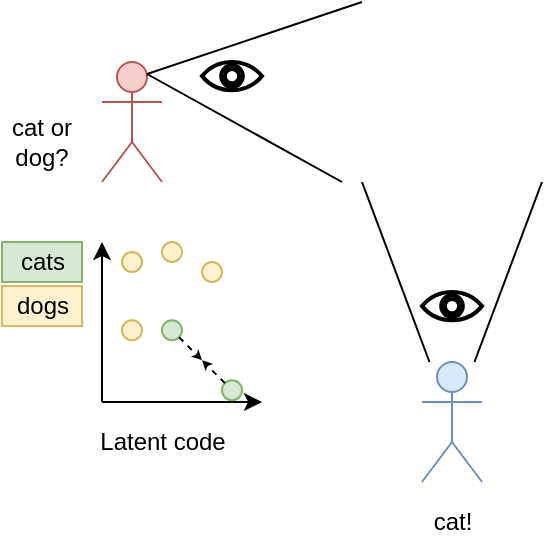 <mxfile version="14.6.3" type="github">
  <diagram id="ME7mpEllHsNX2F-B2jgv" name="Page-1">
    <mxGraphModel dx="519" dy="311" grid="1" gridSize="10" guides="1" tooltips="1" connect="1" arrows="1" fold="1" page="1" pageScale="1" pageWidth="827" pageHeight="1169" math="0" shadow="0">
      <root>
        <mxCell id="0" />
        <mxCell id="1" parent="0" />
        <mxCell id="nWHASpOcx9tYDA44HkZ5-1" value="" style="shape=umlActor;verticalLabelPosition=bottom;verticalAlign=top;html=1;outlineConnect=0;fillColor=#f8cecc;strokeColor=#b85450;" vertex="1" parent="1">
          <mxGeometry x="120" y="470" width="30" height="60" as="geometry" />
        </mxCell>
        <mxCell id="nWHASpOcx9tYDA44HkZ5-2" value="" style="shape=umlActor;verticalLabelPosition=bottom;verticalAlign=top;html=1;outlineConnect=0;fillColor=#dae8fc;strokeColor=#6c8ebf;" vertex="1" parent="1">
          <mxGeometry x="280" y="620" width="30" height="60" as="geometry" />
        </mxCell>
        <mxCell id="nWHASpOcx9tYDA44HkZ5-6" value="" style="shape=image;html=1;verticalAlign=top;verticalLabelPosition=bottom;labelBackgroundColor=#ffffff;imageAspect=0;aspect=fixed;image=https://cdn3.iconfinder.com/data/icons/materia-flat-halloween-free/24/039_026_cat_black_witch_halloween-128.png" vertex="1" parent="1">
          <mxGeometry x="250" y="440" width="90" height="90" as="geometry" />
        </mxCell>
        <mxCell id="nWHASpOcx9tYDA44HkZ5-8" value="" style="endArrow=none;html=1;exitX=0.75;exitY=0.1;exitDx=0;exitDy=0;exitPerimeter=0;entryX=0;entryY=0;entryDx=0;entryDy=0;" edge="1" parent="1" source="nWHASpOcx9tYDA44HkZ5-1" target="nWHASpOcx9tYDA44HkZ5-6">
          <mxGeometry width="50" height="50" relative="1" as="geometry">
            <mxPoint x="390" y="620" as="sourcePoint" />
            <mxPoint x="440" y="570" as="targetPoint" />
          </mxGeometry>
        </mxCell>
        <mxCell id="nWHASpOcx9tYDA44HkZ5-9" value="" style="endArrow=none;html=1;exitX=0.75;exitY=0.1;exitDx=0;exitDy=0;exitPerimeter=0;" edge="1" parent="1" source="nWHASpOcx9tYDA44HkZ5-1">
          <mxGeometry width="50" height="50" relative="1" as="geometry">
            <mxPoint x="182.5" y="466" as="sourcePoint" />
            <mxPoint x="240" y="530" as="targetPoint" />
          </mxGeometry>
        </mxCell>
        <mxCell id="nWHASpOcx9tYDA44HkZ5-10" value="" style="html=1;verticalLabelPosition=bottom;align=center;labelBackgroundColor=#ffffff;verticalAlign=top;strokeWidth=2;shadow=0;dashed=0;shape=mxgraph.ios7.icons.eye;" vertex="1" parent="1">
          <mxGeometry x="170" y="470" width="30" height="14.1" as="geometry" />
        </mxCell>
        <mxCell id="nWHASpOcx9tYDA44HkZ5-16" value="" style="endArrow=none;html=1;entryX=0;entryY=1;entryDx=0;entryDy=0;" edge="1" parent="1" source="nWHASpOcx9tYDA44HkZ5-2" target="nWHASpOcx9tYDA44HkZ5-6">
          <mxGeometry width="50" height="50" relative="1" as="geometry">
            <mxPoint x="192.5" y="476" as="sourcePoint" />
            <mxPoint x="270" y="460" as="targetPoint" />
          </mxGeometry>
        </mxCell>
        <mxCell id="nWHASpOcx9tYDA44HkZ5-17" value="" style="endArrow=none;html=1;entryX=1;entryY=1;entryDx=0;entryDy=0;" edge="1" parent="1" source="nWHASpOcx9tYDA44HkZ5-2" target="nWHASpOcx9tYDA44HkZ5-6">
          <mxGeometry width="50" height="50" relative="1" as="geometry">
            <mxPoint x="202.5" y="486" as="sourcePoint" />
            <mxPoint x="280" y="470" as="targetPoint" />
          </mxGeometry>
        </mxCell>
        <mxCell id="nWHASpOcx9tYDA44HkZ5-18" value="" style="html=1;verticalLabelPosition=bottom;align=center;labelBackgroundColor=#ffffff;verticalAlign=top;strokeWidth=2;shadow=0;dashed=0;shape=mxgraph.ios7.icons.eye;" vertex="1" parent="1">
          <mxGeometry x="280" y="585" width="30" height="14.1" as="geometry" />
        </mxCell>
        <mxCell id="nWHASpOcx9tYDA44HkZ5-19" value="cat or dog?" style="text;html=1;strokeColor=none;fillColor=none;align=center;verticalAlign=middle;whiteSpace=wrap;rounded=0;" vertex="1" parent="1">
          <mxGeometry x="70" y="500" width="40" height="20" as="geometry" />
        </mxCell>
        <mxCell id="nWHASpOcx9tYDA44HkZ5-20" value="cat!" style="text;html=1;align=center;verticalAlign=middle;resizable=0;points=[];autosize=1;strokeColor=none;" vertex="1" parent="1">
          <mxGeometry x="280" y="690" width="30" height="20" as="geometry" />
        </mxCell>
        <mxCell id="nWHASpOcx9tYDA44HkZ5-21" value="" style="endArrow=classic;html=1;" edge="1" parent="1">
          <mxGeometry width="50" height="50" relative="1" as="geometry">
            <mxPoint x="120" y="640" as="sourcePoint" />
            <mxPoint x="120" y="560" as="targetPoint" />
          </mxGeometry>
        </mxCell>
        <mxCell id="nWHASpOcx9tYDA44HkZ5-22" value="" style="endArrow=classic;html=1;" edge="1" parent="1">
          <mxGeometry width="50" height="50" relative="1" as="geometry">
            <mxPoint x="120" y="640" as="sourcePoint" />
            <mxPoint x="200" y="640" as="targetPoint" />
          </mxGeometry>
        </mxCell>
        <mxCell id="nWHASpOcx9tYDA44HkZ5-24" value="" style="ellipse;whiteSpace=wrap;html=1;aspect=fixed;fillColor=#d5e8d4;strokeColor=#82b366;" vertex="1" parent="1">
          <mxGeometry x="150" y="599.1" width="10" height="10" as="geometry" />
        </mxCell>
        <mxCell id="nWHASpOcx9tYDA44HkZ5-25" value="" style="ellipse;whiteSpace=wrap;html=1;aspect=fixed;fillColor=#d5e8d4;strokeColor=#82b366;" vertex="1" parent="1">
          <mxGeometry x="180" y="629.1" width="10" height="10" as="geometry" />
        </mxCell>
        <mxCell id="nWHASpOcx9tYDA44HkZ5-26" value="cats" style="text;html=1;align=center;verticalAlign=middle;resizable=0;points=[];autosize=1;strokeColor=#82b366;fillColor=#d5e8d4;" vertex="1" parent="1">
          <mxGeometry x="70" y="560" width="40" height="20" as="geometry" />
        </mxCell>
        <mxCell id="nWHASpOcx9tYDA44HkZ5-27" value="dogs&lt;br&gt;" style="text;html=1;align=center;verticalAlign=middle;resizable=0;points=[];autosize=1;strokeColor=#d6b656;fillColor=#fff2cc;" vertex="1" parent="1">
          <mxGeometry x="70" y="582.05" width="40" height="20" as="geometry" />
        </mxCell>
        <mxCell id="nWHASpOcx9tYDA44HkZ5-30" value="" style="endArrow=classic;html=1;dashed=1;endSize=2;" edge="1" parent="1" source="nWHASpOcx9tYDA44HkZ5-24">
          <mxGeometry width="50" height="50" relative="1" as="geometry">
            <mxPoint x="145" y="599.1" as="sourcePoint" />
            <mxPoint x="170" y="619.1" as="targetPoint" />
          </mxGeometry>
        </mxCell>
        <mxCell id="nWHASpOcx9tYDA44HkZ5-32" value="" style="endArrow=classic;html=1;endSize=2;dashed=1;" edge="1" parent="1" source="nWHASpOcx9tYDA44HkZ5-25">
          <mxGeometry width="50" height="50" relative="1" as="geometry">
            <mxPoint x="155" y="609.1" as="sourcePoint" />
            <mxPoint x="170" y="619.1" as="targetPoint" />
          </mxGeometry>
        </mxCell>
        <mxCell id="nWHASpOcx9tYDA44HkZ5-34" value="" style="ellipse;whiteSpace=wrap;html=1;aspect=fixed;fillColor=#fff2cc;strokeColor=#d6b656;" vertex="1" parent="1">
          <mxGeometry x="130" y="599.1" width="10" height="10" as="geometry" />
        </mxCell>
        <mxCell id="nWHASpOcx9tYDA44HkZ5-35" value="" style="ellipse;whiteSpace=wrap;html=1;aspect=fixed;fillColor=#fff2cc;strokeColor=#d6b656;" vertex="1" parent="1">
          <mxGeometry x="150" y="560" width="10" height="10" as="geometry" />
        </mxCell>
        <mxCell id="nWHASpOcx9tYDA44HkZ5-37" value="" style="ellipse;whiteSpace=wrap;html=1;aspect=fixed;fillColor=#fff2cc;strokeColor=#d6b656;" vertex="1" parent="1">
          <mxGeometry x="170" y="570" width="10" height="10" as="geometry" />
        </mxCell>
        <mxCell id="nWHASpOcx9tYDA44HkZ5-38" value="" style="ellipse;whiteSpace=wrap;html=1;aspect=fixed;fillColor=#fff2cc;strokeColor=#d6b656;" vertex="1" parent="1">
          <mxGeometry x="130" y="565" width="10" height="10" as="geometry" />
        </mxCell>
        <mxCell id="nWHASpOcx9tYDA44HkZ5-39" value="Latent code" style="text;html=1;align=center;verticalAlign=middle;resizable=0;points=[];autosize=1;strokeColor=none;" vertex="1" parent="1">
          <mxGeometry x="110" y="650" width="80" height="20" as="geometry" />
        </mxCell>
      </root>
    </mxGraphModel>
  </diagram>
</mxfile>
